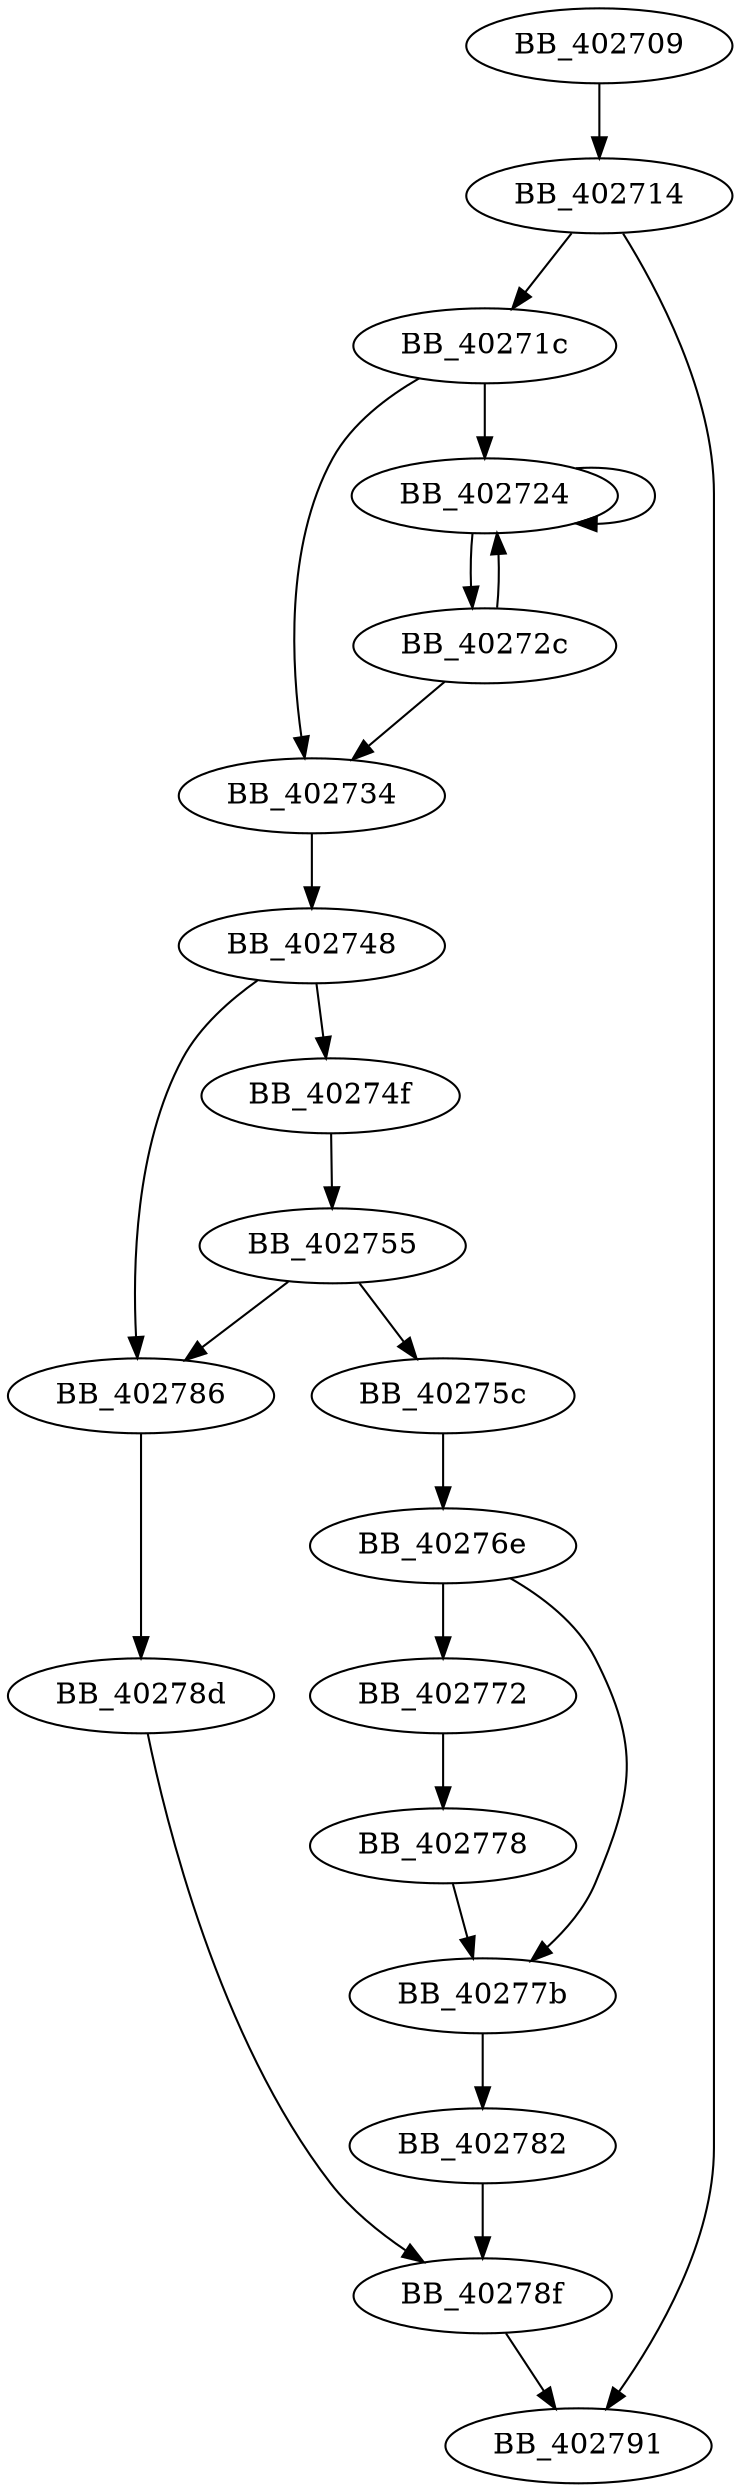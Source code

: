 DiGraph ___crtGetEnvironmentStringsA{
BB_402709->BB_402714
BB_402714->BB_40271c
BB_402714->BB_402791
BB_40271c->BB_402724
BB_40271c->BB_402734
BB_402724->BB_402724
BB_402724->BB_40272c
BB_40272c->BB_402724
BB_40272c->BB_402734
BB_402734->BB_402748
BB_402748->BB_40274f
BB_402748->BB_402786
BB_40274f->BB_402755
BB_402755->BB_40275c
BB_402755->BB_402786
BB_40275c->BB_40276e
BB_40276e->BB_402772
BB_40276e->BB_40277b
BB_402772->BB_402778
BB_402778->BB_40277b
BB_40277b->BB_402782
BB_402782->BB_40278f
BB_402786->BB_40278d
BB_40278d->BB_40278f
BB_40278f->BB_402791
}
